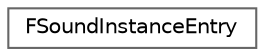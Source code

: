 digraph "Graphical Class Hierarchy"
{
 // INTERACTIVE_SVG=YES
 // LATEX_PDF_SIZE
  bgcolor="transparent";
  edge [fontname=Helvetica,fontsize=10,labelfontname=Helvetica,labelfontsize=10];
  node [fontname=Helvetica,fontsize=10,shape=box,height=0.2,width=0.4];
  rankdir="LR";
  Node0 [id="Node000000",label="FSoundInstanceEntry",height=0.2,width=0.4,color="grey40", fillcolor="white", style="filled",URL="$d1/d58/structFSoundInstanceEntry.html",tooltip=" "];
}
